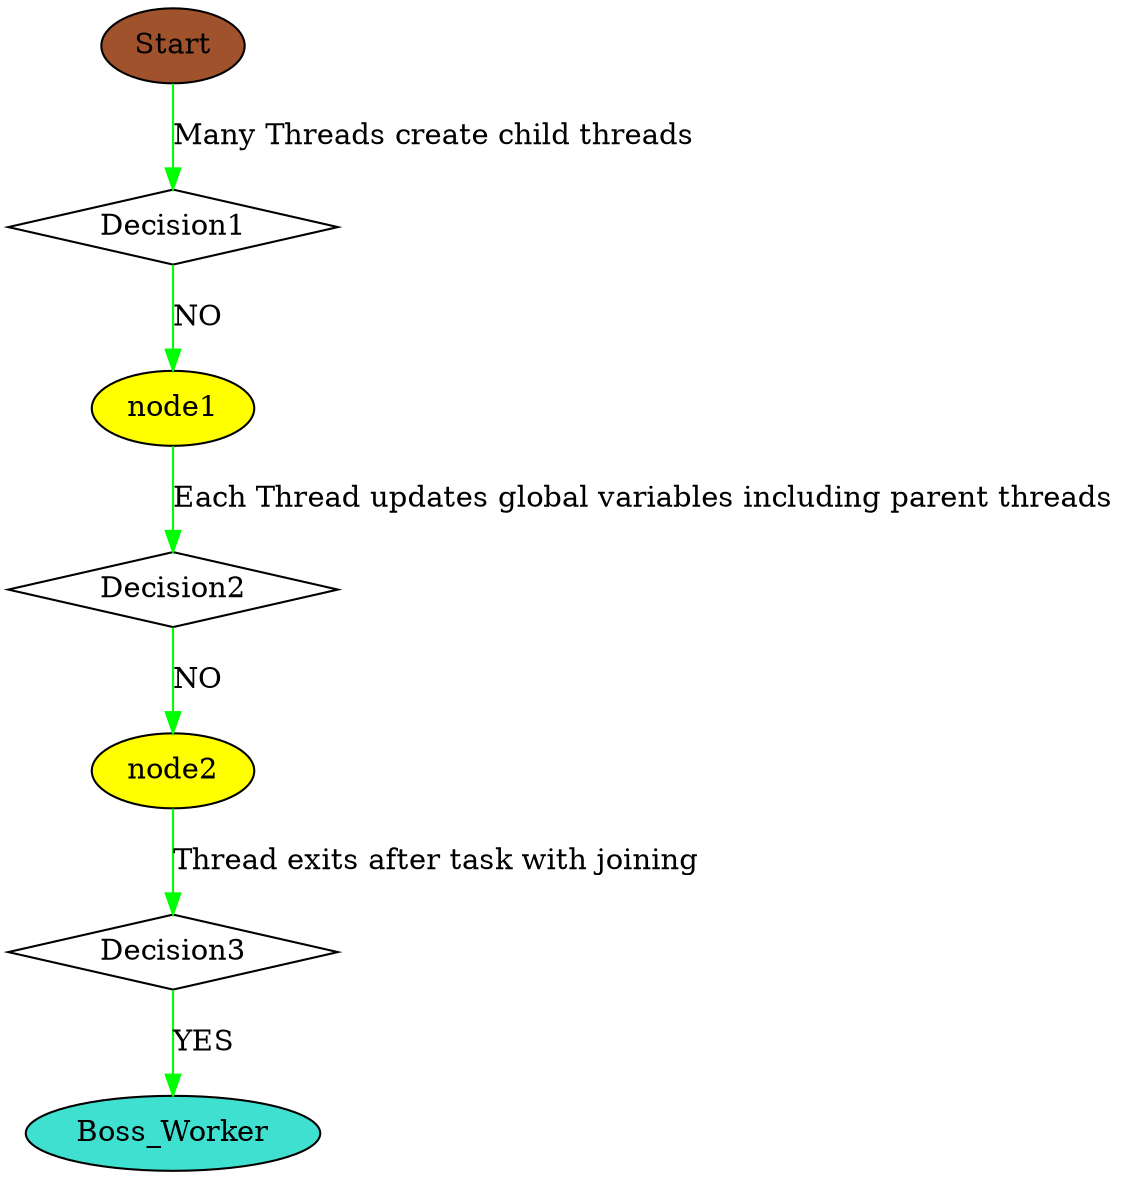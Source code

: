 digraph test{
   Decision1[shape = diamond fillcolor = "white" style = filled];
   Decision2[shape = diamond fillcolor = "white" style = filled];
   Decision3[shape = diamond fillcolor = "white" style = filled];
   Start[fillcolor = "sienna" style = filled];
   node1[fillcolor = "yellow" style = filled];
   node2[fillcolor = "yellow" style = filled];
   Start-> Decision1[color = "green" label = "Many Threads create child threads"];
   node1-> Decision2[color = "green" label = "Each Thread updates global variables including parent threads"];
   node2-> Decision3[color = "green" label = "Thread exits after task with joining"];
   Decision1-> node1[color = "green" label = "NO"];
   Decision2-> node2[color = "green" label = "NO"];
   Boss_Worker[fillcolor = "turquoise" style = filled];
   Decision3-> Boss_Worker[color = "green" label = "YES"];
}
